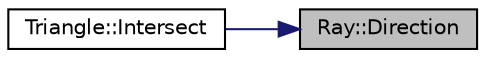 digraph "Ray::Direction"
{
 // LATEX_PDF_SIZE
  edge [fontname="Helvetica",fontsize="10",labelfontname="Helvetica",labelfontsize="10"];
  node [fontname="Helvetica",fontsize="10",shape=record];
  rankdir="RL";
  Node1 [label="Ray::Direction",height=0.2,width=0.4,color="black", fillcolor="grey75", style="filled", fontcolor="black",tooltip="Return the direction of the ray."];
  Node1 -> Node2 [dir="back",color="midnightblue",fontsize="10",style="solid",fontname="Helvetica"];
  Node2 [label="Triangle::Intersect",height=0.2,width=0.4,color="black", fillcolor="white", style="filled",URL="$class_triangle.html#a47796c7dc4a61edf84578cc0b4d7bf62",tooltip="Compute the intersection between a ray and a triangle."];
}
